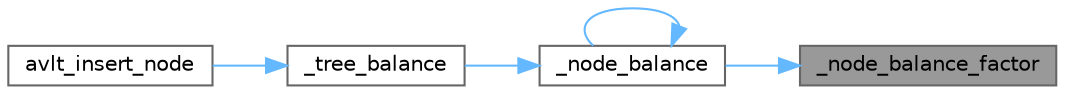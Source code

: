 digraph "_node_balance_factor"
{
 // INTERACTIVE_SVG=YES
 // LATEX_PDF_SIZE
  bgcolor="transparent";
  edge [fontname=Helvetica,fontsize=10,labelfontname=Helvetica,labelfontsize=10];
  node [fontname=Helvetica,fontsize=10,shape=box,height=0.2,width=0.4];
  rankdir="RL";
  Node1 [id="Node000001",label="_node_balance_factor",height=0.2,width=0.4,color="gray40", fillcolor="grey60", style="filled", fontcolor="black",tooltip=" "];
  Node1 -> Node2 [id="edge1_Node000001_Node000002",dir="back",color="steelblue1",style="solid",tooltip=" "];
  Node2 [id="Node000002",label="_node_balance",height=0.2,width=0.4,color="grey40", fillcolor="white", style="filled",URL="$avltree_8c.html#a409e21b0ca019f5dd84b9bd03f0a4551",tooltip=" "];
  Node2 -> Node2 [id="edge2_Node000002_Node000002",dir="back",color="steelblue1",style="solid",tooltip=" "];
  Node2 -> Node3 [id="edge3_Node000002_Node000003",dir="back",color="steelblue1",style="solid",tooltip=" "];
  Node3 [id="Node000003",label="_tree_balance",height=0.2,width=0.4,color="grey40", fillcolor="white", style="filled",URL="$avltree_8c.html#a8ead7bb96619788a3769bf02ffc7ddb0",tooltip=" "];
  Node3 -> Node4 [id="edge4_Node000003_Node000004",dir="back",color="steelblue1",style="solid",tooltip=" "];
  Node4 [id="Node000004",label="avlt_insert_node",height=0.2,width=0.4,color="grey40", fillcolor="white", style="filled",URL="$avltree_8c.html#ad87ef831d2d5a8d1e6d310ebde53a4e4",tooltip=" "];
}
